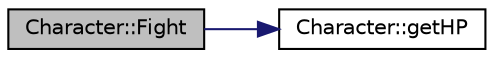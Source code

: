 digraph "Character::Fight"
{
 // LATEX_PDF_SIZE
  edge [fontname="Helvetica",fontsize="10",labelfontname="Helvetica",labelfontsize="10"];
  node [fontname="Helvetica",fontsize="10",shape=record];
  rankdir="LR";
  Node1 [label="Character::Fight",height=0.2,width=0.4,color="black", fillcolor="grey75", style="filled", fontcolor="black",tooltip=" "];
  Node1 -> Node2 [color="midnightblue",fontsize="10",style="solid",fontname="Helvetica"];
  Node2 [label="Character::getHP",height=0.2,width=0.4,color="black", fillcolor="white", style="filled",URL="$class_character.html#ab1f54566f8b68a8f8c5436b255050e50",tooltip=" "];
}
